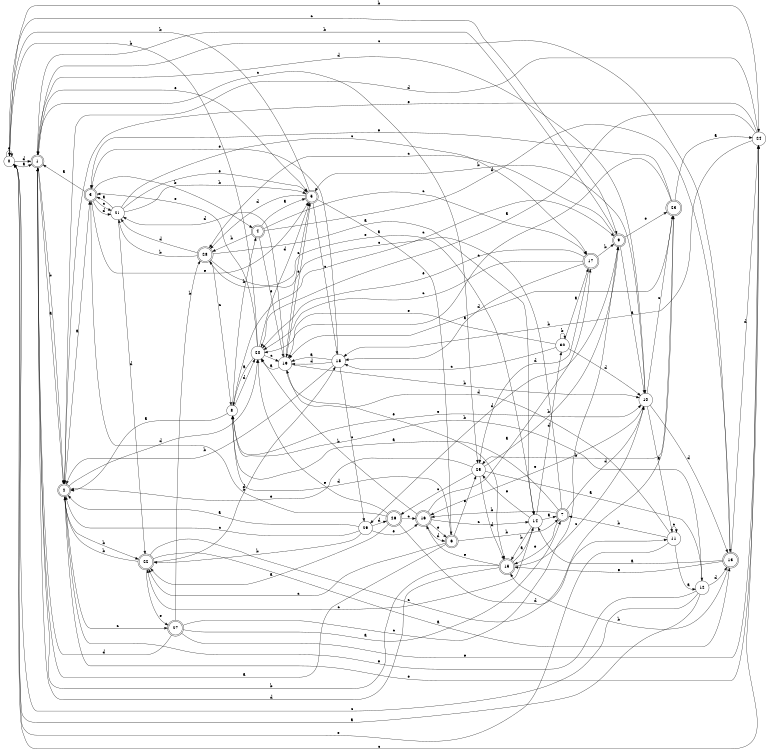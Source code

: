 digraph n25_6 {
__start0 [label="" shape="none"];

rankdir=LR;
size="8,5";

s0 [style="filled", color="black", fillcolor="white" shape="circle", label="0"];
s1 [style="rounded,filled", color="black", fillcolor="white" shape="doublecircle", label="1"];
s2 [style="rounded,filled", color="black", fillcolor="white" shape="doublecircle", label="2"];
s3 [style="rounded,filled", color="black", fillcolor="white" shape="doublecircle", label="3"];
s4 [style="rounded,filled", color="black", fillcolor="white" shape="doublecircle", label="4"];
s5 [style="rounded,filled", color="black", fillcolor="white" shape="doublecircle", label="5"];
s6 [style="rounded,filled", color="black", fillcolor="white" shape="doublecircle", label="6"];
s7 [style="rounded,filled", color="black", fillcolor="white" shape="doublecircle", label="7"];
s8 [style="filled", color="black", fillcolor="white" shape="circle", label="8"];
s9 [style="rounded,filled", color="black", fillcolor="white" shape="doublecircle", label="9"];
s10 [style="filled", color="black", fillcolor="white" shape="circle", label="10"];
s11 [style="filled", color="black", fillcolor="white" shape="circle", label="11"];
s12 [style="filled", color="black", fillcolor="white" shape="circle", label="12"];
s13 [style="rounded,filled", color="black", fillcolor="white" shape="doublecircle", label="13"];
s14 [style="filled", color="black", fillcolor="white" shape="circle", label="14"];
s15 [style="rounded,filled", color="black", fillcolor="white" shape="doublecircle", label="15"];
s16 [style="rounded,filled", color="black", fillcolor="white" shape="doublecircle", label="16"];
s17 [style="rounded,filled", color="black", fillcolor="white" shape="doublecircle", label="17"];
s18 [style="filled", color="black", fillcolor="white" shape="circle", label="18"];
s19 [style="filled", color="black", fillcolor="white" shape="circle", label="19"];
s20 [style="filled", color="black", fillcolor="white" shape="circle", label="20"];
s21 [style="filled", color="black", fillcolor="white" shape="circle", label="21"];
s22 [style="rounded,filled", color="black", fillcolor="white" shape="doublecircle", label="22"];
s23 [style="rounded,filled", color="black", fillcolor="white" shape="doublecircle", label="23"];
s24 [style="filled", color="black", fillcolor="white" shape="circle", label="24"];
s25 [style="filled", color="black", fillcolor="white" shape="circle", label="25"];
s26 [style="rounded,filled", color="black", fillcolor="white" shape="doublecircle", label="26"];
s27 [style="rounded,filled", color="black", fillcolor="white" shape="doublecircle", label="27"];
s28 [style="rounded,filled", color="black", fillcolor="white" shape="doublecircle", label="28"];
s29 [style="filled", color="black", fillcolor="white" shape="circle", label="29"];
s30 [style="filled", color="black", fillcolor="white" shape="circle", label="30"];
s0 -> s1 [label="a"];
s0 -> s24 [label="b"];
s0 -> s9 [label="c"];
s0 -> s1 [label="d"];
s0 -> s0 [label="e"];
s1 -> s2 [label="a"];
s1 -> s2 [label="b"];
s1 -> s25 [label="c"];
s1 -> s10 [label="d"];
s1 -> s5 [label="e"];
s2 -> s3 [label="a"];
s2 -> s22 [label="b"];
s2 -> s27 [label="c"];
s2 -> s20 [label="d"];
s2 -> s24 [label="e"];
s3 -> s1 [label="a"];
s3 -> s4 [label="b"];
s3 -> s21 [label="c"];
s3 -> s21 [label="d"];
s3 -> s5 [label="e"];
s4 -> s5 [label="a"];
s4 -> s28 [label="b"];
s4 -> s17 [label="c"];
s4 -> s13 [label="d"];
s4 -> s19 [label="e"];
s5 -> s6 [label="a"];
s5 -> s0 [label="b"];
s5 -> s18 [label="c"];
s5 -> s28 [label="d"];
s5 -> s19 [label="e"];
s6 -> s1 [label="a"];
s6 -> s7 [label="b"];
s6 -> s22 [label="c"];
s6 -> s8 [label="d"];
s6 -> s25 [label="e"];
s7 -> s8 [label="a"];
s7 -> s16 [label="b"];
s7 -> s28 [label="c"];
s7 -> s10 [label="d"];
s7 -> s15 [label="e"];
s8 -> s2 [label="a"];
s8 -> s4 [label="b"];
s8 -> s9 [label="c"];
s8 -> s20 [label="d"];
s8 -> s10 [label="e"];
s9 -> s10 [label="a"];
s9 -> s1 [label="b"];
s9 -> s28 [label="c"];
s9 -> s29 [label="d"];
s9 -> s23 [label="e"];
s10 -> s11 [label="a"];
s10 -> s5 [label="b"];
s10 -> s23 [label="c"];
s10 -> s13 [label="d"];
s10 -> s16 [label="e"];
s11 -> s12 [label="a"];
s11 -> s7 [label="b"];
s11 -> s11 [label="c"];
s11 -> s19 [label="d"];
s11 -> s0 [label="e"];
s12 -> s0 [label="a"];
s12 -> s8 [label="b"];
s12 -> s0 [label="c"];
s12 -> s13 [label="d"];
s12 -> s2 [label="e"];
s13 -> s14 [label="a"];
s13 -> s15 [label="b"];
s13 -> s1 [label="c"];
s13 -> s24 [label="d"];
s13 -> s15 [label="e"];
s14 -> s7 [label="a"];
s14 -> s15 [label="b"];
s14 -> s22 [label="c"];
s14 -> s30 [label="d"];
s14 -> s25 [label="e"];
s15 -> s14 [label="a"];
s15 -> s1 [label="b"];
s15 -> s10 [label="c"];
s15 -> s1 [label="d"];
s15 -> s16 [label="e"];
s16 -> s17 [label="a"];
s16 -> s20 [label="b"];
s16 -> s14 [label="c"];
s16 -> s6 [label="d"];
s16 -> s6 [label="e"];
s17 -> s18 [label="a"];
s17 -> s9 [label="b"];
s17 -> s20 [label="c"];
s17 -> s25 [label="d"];
s17 -> s20 [label="e"];
s18 -> s19 [label="a"];
s18 -> s2 [label="b"];
s18 -> s29 [label="c"];
s18 -> s19 [label="d"];
s18 -> s3 [label="e"];
s19 -> s20 [label="a"];
s19 -> s10 [label="b"];
s19 -> s5 [label="c"];
s19 -> s21 [label="d"];
s19 -> s15 [label="e"];
s20 -> s8 [label="a"];
s20 -> s0 [label="b"];
s20 -> s19 [label="c"];
s20 -> s5 [label="d"];
s20 -> s3 [label="e"];
s21 -> s3 [label="a"];
s21 -> s5 [label="b"];
s21 -> s17 [label="c"];
s21 -> s22 [label="d"];
s21 -> s5 [label="e"];
s22 -> s13 [label="a"];
s22 -> s2 [label="b"];
s22 -> s23 [label="c"];
s22 -> s18 [label="d"];
s22 -> s27 [label="e"];
s23 -> s24 [label="a"];
s23 -> s25 [label="b"];
s23 -> s19 [label="c"];
s23 -> s19 [label="d"];
s23 -> s3 [label="e"];
s24 -> s20 [label="a"];
s24 -> s18 [label="b"];
s24 -> s0 [label="c"];
s24 -> s2 [label="d"];
s24 -> s2 [label="e"];
s25 -> s12 [label="a"];
s25 -> s9 [label="b"];
s25 -> s26 [label="c"];
s25 -> s15 [label="d"];
s25 -> s2 [label="e"];
s26 -> s22 [label="a"];
s26 -> s3 [label="b"];
s26 -> s16 [label="c"];
s26 -> s11 [label="d"];
s26 -> s20 [label="e"];
s27 -> s7 [label="a"];
s27 -> s28 [label="b"];
s27 -> s9 [label="c"];
s27 -> s1 [label="d"];
s27 -> s24 [label="e"];
s28 -> s14 [label="a"];
s28 -> s21 [label="b"];
s28 -> s8 [label="c"];
s28 -> s21 [label="d"];
s28 -> s14 [label="e"];
s29 -> s2 [label="a"];
s29 -> s22 [label="b"];
s29 -> s2 [label="c"];
s29 -> s26 [label="d"];
s29 -> s16 [label="e"];
s30 -> s17 [label="a"];
s30 -> s30 [label="b"];
s30 -> s18 [label="c"];
s30 -> s10 [label="d"];
s30 -> s20 [label="e"];

}